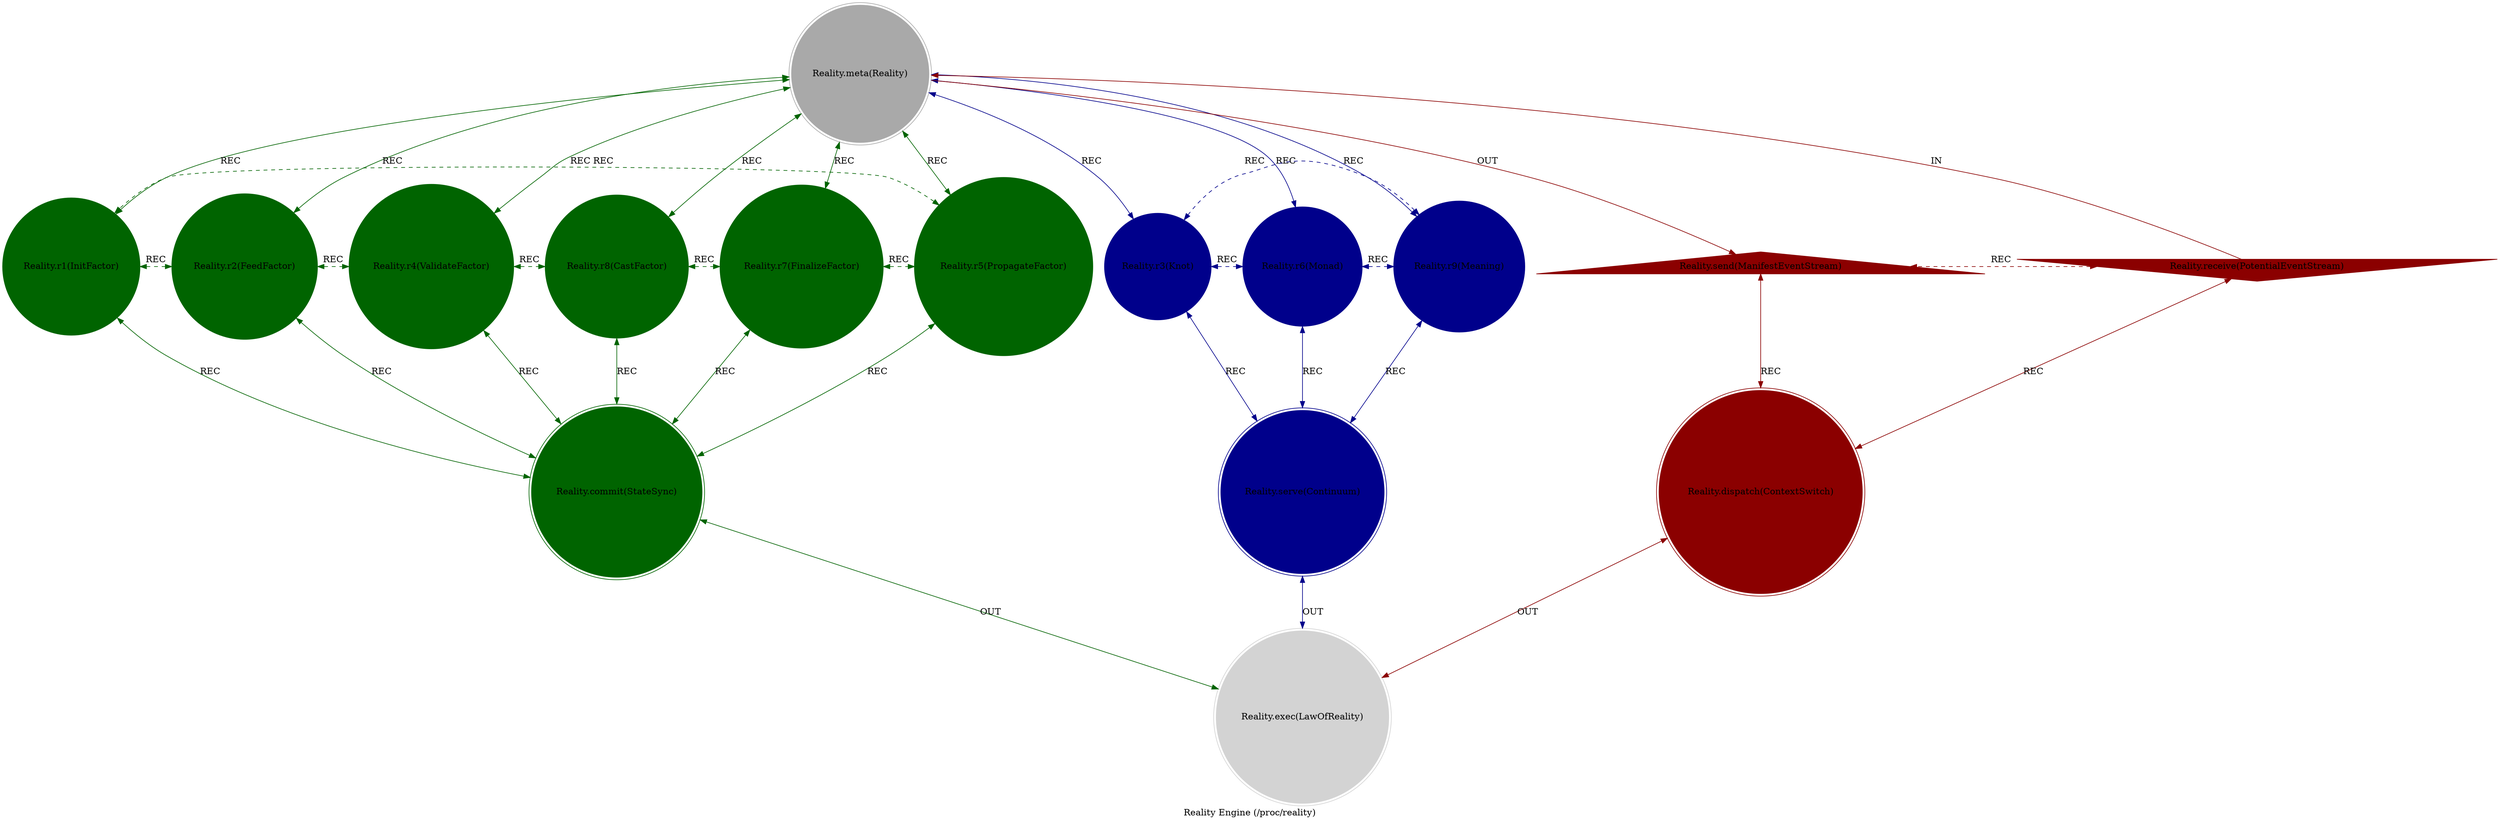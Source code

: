 strict digraph RealityEngine {
    style = filled;
    color = lightgray;
    node [shape = circle; style = filled; color = lightgreen;];
    edge [color = darkgray;];
    label = "Reality Engine (/proc/reality)";
    comment = "The kernel beneath all becoming, still yet restless, the canvas of possibility upon which all engines inscribe their trace";
    
    spark_0_reality_engine_t [label = "Reality.meta(Reality)";comment = "Abstract: TODO";shape = doublecircle;color = darkgray;];
    spark_1_reality_engine_t [label = "Reality.r1(InitFactor)";comment = "Initiation: TODO";color = darkgreen;];
    spark_2_reality_engine_t [label = "Reality.r2(FeedFactor)";comment = "Response: TODO";color = darkgreen;];
    spark_4_reality_engine_t [label = "Reality.r4(ValidateFactor)";comment = "Integration: TODO";color = darkgreen;];
    spark_8_reality_engine_t [label = "Reality.r8(CastFactor)";comment = "Reflection: TODO";color = darkgreen;];
    spark_7_reality_engine_t [label = "Reality.r7(FinalizeFactor)";comment = "Consolidation: TODO";color = darkgreen;];
    spark_5_reality_engine_t [label = "Reality.r5(PropagateFactor)";comment = "Propagation: TODO";color = darkgreen;];
    spark_3_reality_engine_t [label = "Reality.r3(Knot)";comment = "Thesis: TODO";color = darkblue;];
    spark_6_reality_engine_t [label = "Reality.r6(Monad)";comment = "Antithesis: TODO";color = darkblue;];
    spark_9_reality_engine_t [label = "Reality.r9(Meaning)";comment = "Synthesis: TODO";color = darkblue;];
    spark_a_reality_engine_t [label = "Reality.receive(PotentialEventStream)";comment = "Potential: TODO";shape = invtriangle;color = darkred;];
    spark_b_reality_engine_t [label = "Reality.send(ManifestEventStream)";comment = "Manifest: TODO";shape = triangle;color = darkred;];
    spark_c_reality_engine_t [label = "Reality.dispatch(ContextSwitch)";comment = "Why-Who: TODO";shape = doublecircle;color = darkred;];
    spark_d_reality_engine_t [label = "Reality.commit(StateSync)";comment = "What-How: TODO";shape = doublecircle;color = darkgreen;];
    spark_e_reality_engine_t [label = "Reality.serve(Continuum)";comment = "When-Where: TODO";shape = doublecircle;color = darkblue;];
    spark_f_reality_engine_t [label = "Reality.exec(LawOfReality)";comment = "Which-Closure: TODO";shape = doublecircle;color = lightgray;];
    
    spark_a_reality_engine_t -> spark_0_reality_engine_t [label = "IN"; comment = "todo"; color = darkred; constraint = false;];
    spark_0_reality_engine_t -> spark_b_reality_engine_t [label = "OUT"; comment = "todo"; color = darkred;];
    spark_0_reality_engine_t -> spark_3_reality_engine_t [label = "REC"; comment = "todo"; color = darkblue; dir = both;];
    spark_0_reality_engine_t -> spark_6_reality_engine_t [label = "REC"; comment = "todo"; color = darkblue; dir = both;];
    spark_0_reality_engine_t -> spark_9_reality_engine_t [label = "REC"; comment = "todo"; color = darkblue; dir = both;];
    spark_0_reality_engine_t -> spark_1_reality_engine_t [label = "REC"; comment = "todo"; color = darkgreen; dir = both;];
    spark_0_reality_engine_t -> spark_2_reality_engine_t [label = "REC"; comment = "todo"; color = darkgreen; dir = both;];
    spark_0_reality_engine_t -> spark_4_reality_engine_t [label = "REC"; comment = "todo"; color = darkgreen; dir = both;];
    spark_0_reality_engine_t -> spark_8_reality_engine_t [label = "REC"; comment = "todo"; color = darkgreen; dir = both;];
    spark_0_reality_engine_t -> spark_7_reality_engine_t [label = "REC"; comment = "todo"; color = darkgreen; dir = both;];
    spark_0_reality_engine_t -> spark_5_reality_engine_t [label = "REC"; comment = "todo"; color = darkgreen; dir = both;];
    
    spark_a_reality_engine_t -> spark_c_reality_engine_t [label = "REC"; comment = "todo"; color = darkred; dir = both;];
    spark_b_reality_engine_t -> spark_c_reality_engine_t [label = "REC"; comment = "todo"; color = darkred; dir = both;];
    spark_1_reality_engine_t -> spark_d_reality_engine_t [label = "REC"; comment = "todo"; color = darkgreen; dir = both;];
    spark_2_reality_engine_t -> spark_d_reality_engine_t [label = "REC"; comment = "todo"; color = darkgreen; dir = both;];
    spark_4_reality_engine_t -> spark_d_reality_engine_t [label = "REC"; comment = "todo"; color = darkgreen; dir = both;];
    spark_8_reality_engine_t -> spark_d_reality_engine_t [label = "REC"; comment = "todo"; color = darkgreen; dir = both;];
    spark_7_reality_engine_t -> spark_d_reality_engine_t [label = "REC"; comment = "todo"; color = darkgreen; dir = both;];
    spark_5_reality_engine_t -> spark_d_reality_engine_t [label = "REC"; comment = "todo"; color = darkgreen; dir = both;];
    spark_3_reality_engine_t -> spark_e_reality_engine_t [label = "REC"; comment = "todo"; color = darkblue; dir = both;];
    spark_6_reality_engine_t -> spark_e_reality_engine_t [label = "REC"; comment = "todo"; color = darkblue; dir = both;];
    spark_9_reality_engine_t -> spark_e_reality_engine_t [label = "REC"; comment = "todo"; color = darkblue; dir = both;];
    
    spark_1_reality_engine_t -> spark_2_reality_engine_t [label = "REC"; comment = "todo"; color = darkgreen; dir = both; style = dashed; constraint = false;];
    spark_2_reality_engine_t -> spark_4_reality_engine_t [label = "REC"; comment = "todo"; color = darkgreen; dir = both; style = dashed; constraint = false;];
    spark_4_reality_engine_t -> spark_8_reality_engine_t [label = "REC"; comment = "todo"; color = darkgreen; dir = both; style = dashed; constraint = false;];
    spark_8_reality_engine_t -> spark_7_reality_engine_t [label = "REC"; comment = "todo"; color = darkgreen; dir = both; style = dashed; constraint = false;];
    spark_7_reality_engine_t -> spark_5_reality_engine_t [label = "REC"; comment = "todo"; color = darkgreen; dir = both; style = dashed; constraint = false;];
    spark_5_reality_engine_t -> spark_1_reality_engine_t [label = "REC"; comment = "todo"; color = darkgreen; dir = both; style = dashed; constraint = false;];
    spark_3_reality_engine_t -> spark_6_reality_engine_t [label = "REC"; comment = "todo"; color = darkblue; dir = both; style = dashed; constraint = false;];
    spark_6_reality_engine_t -> spark_9_reality_engine_t [label = "REC"; comment = "todo"; color = darkblue; dir = both; style = dashed; constraint = false;];
    spark_9_reality_engine_t -> spark_3_reality_engine_t [label = "REC"; comment = "todo"; color = darkblue; dir = both; style = dashed; constraint = false;];
    spark_a_reality_engine_t -> spark_b_reality_engine_t [label = "REC"; comment = "todo"; color = darkred; dir = both; style = dashed; constraint = false;];
    
    spark_c_reality_engine_t -> spark_f_reality_engine_t [label = "OUT"; comment = "todo"; color = darkred; dir = both;];
    spark_d_reality_engine_t -> spark_f_reality_engine_t [label = "OUT"; comment = "todo"; color = darkgreen; dir = both;];
    spark_e_reality_engine_t -> spark_f_reality_engine_t [label = "OUT"; comment = "todo"; color = darkblue; dir = both;];
}